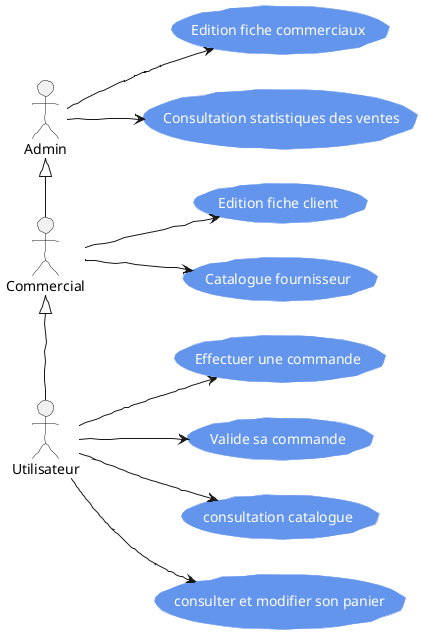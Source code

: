 @startuml sequence
skinparam handwritten true
skinparam usecase {
  BackgroundColor cornflowerblue
  bordercolor cornflowerblue
  fontColor white
}
left to right direction
actor Utilisateur as U 
actor Admin as A
actor Commercial as C
U-->(consultation catalogue)
U-->(consulter et modifier son panier)
U-->(Effectuer une commande)
U-->(Valide sa commande)
C<|-U
C-->(Edition fiche client)
C-->(Catalogue fournisseur)
A<|-C
A-->(Edition fiche commerciaux)
A-->(Consultation statistiques des ventes)
@enduml